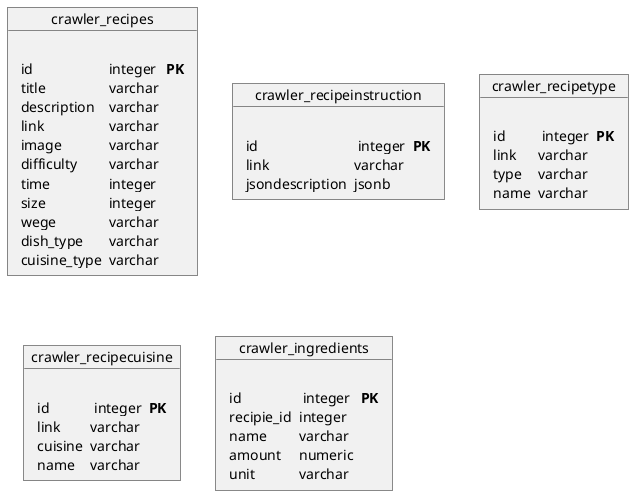 @startuml
object crawler_recipes  {
    <#F1F1F1,#F1F1F1>|= |= |= |
    | id | integer | **PK** |
    | title | varchar |
    | description | varchar |
    | link | varchar |
    | image | varchar |
    | difficulty | varchar |
    | time | integer |
    | size | integer |
    | wege | varchar |
    | dish_type | varchar |
    | cuisine_type | varchar |

}

object crawler_recipeinstruction {
  <#F1F1F1,#F1F1F1>|= |= |= |
    | id |  integer | **PK** |
    | link | varchar |
    | jsondescription | jsonb |
}

object crawler_recipetype{
  <#F1F1F1,#F1F1F1>|= |= |= |
    | id |  integer | **PK** |
    | link | varchar |
    | type | varchar |
    | name | varchar |
}

object crawler_recipecuisine{
  <#F1F1F1,#F1F1F1>|= |= |= |
    | id |  integer | **PK** |
    | link | varchar |
    | cuisine | varchar |
    | name | varchar |
}


object crawler_ingredients {
  <#F1F1F1,#F1F1F1>|= |= |= |
    | id |  integer | **PK** |
    | recipie_id | integer |
    | name | varchar |
    | amount | numeric |
    | unit | varchar |
}




@enduml
